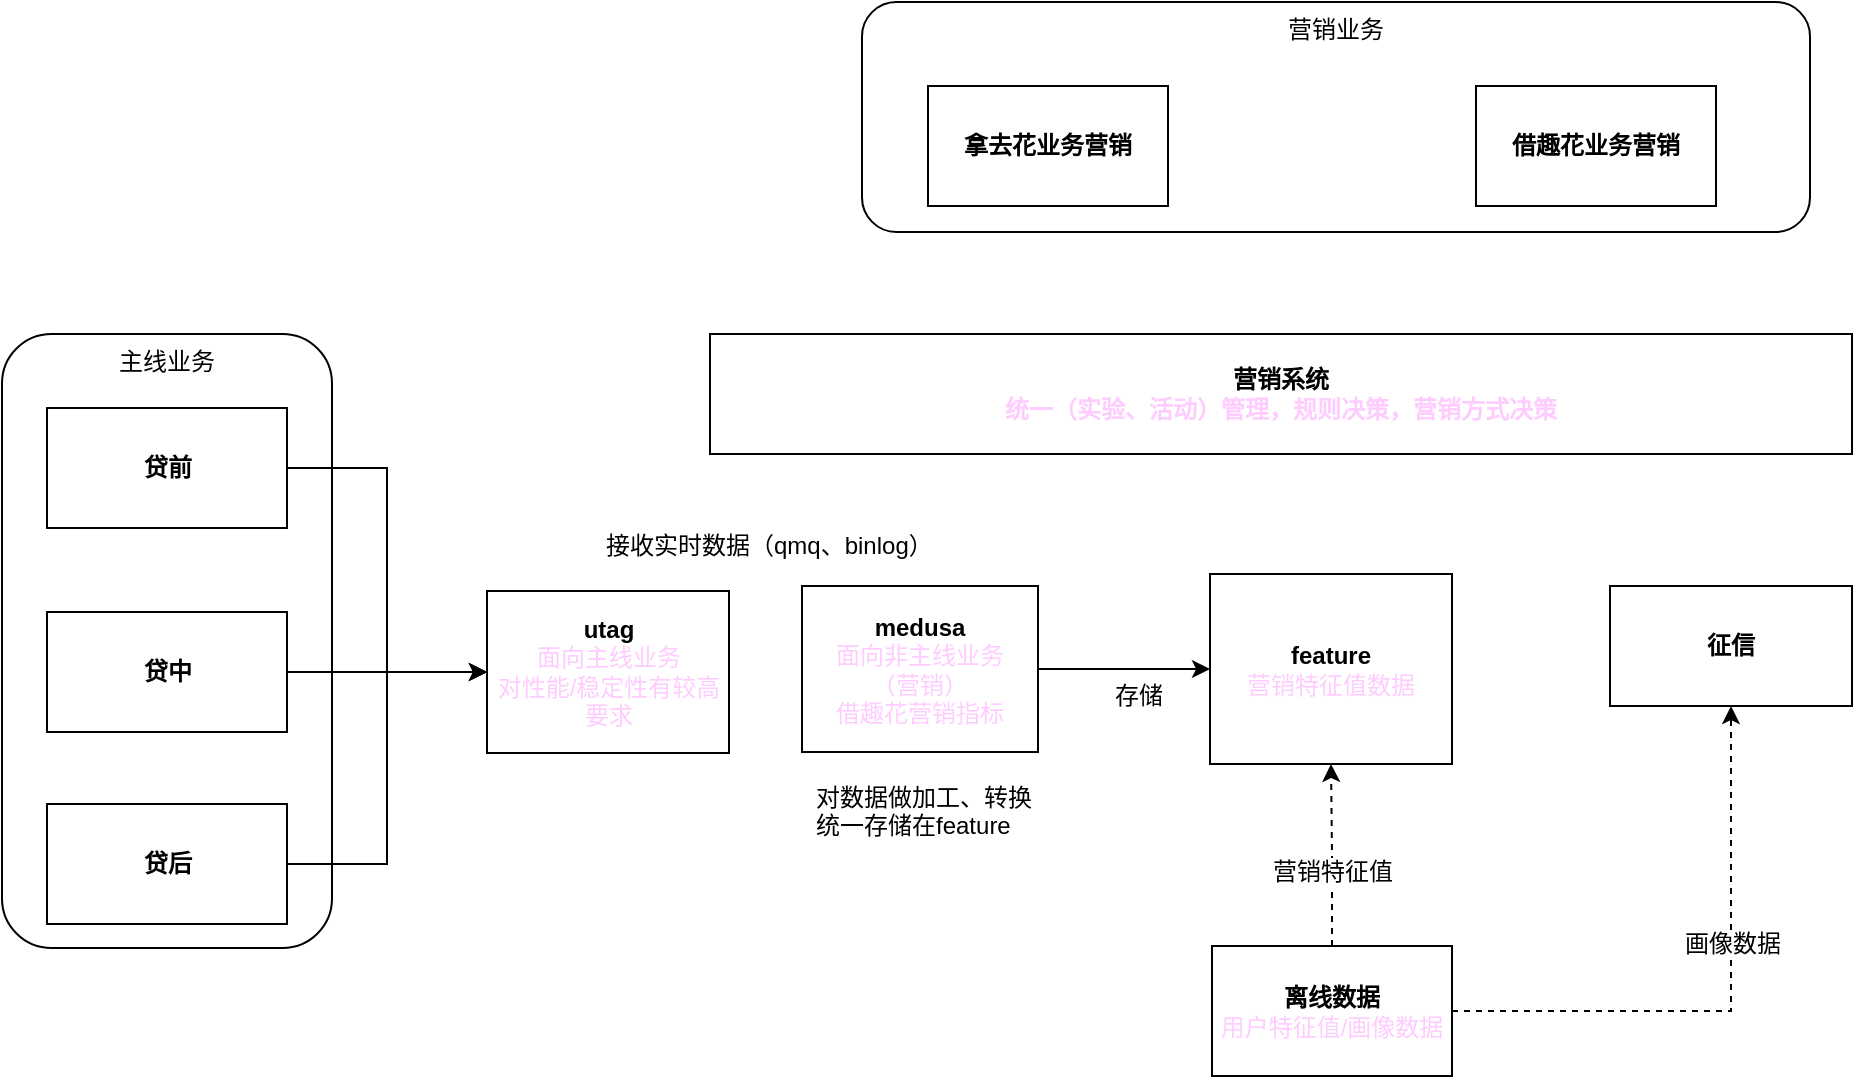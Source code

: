 <mxfile version="12.9.6" type="github"><diagram id="KRZDXByu6doUPED600xI" name="第 1 页"><mxGraphModel dx="1822" dy="713" grid="0" gridSize="10" guides="1" tooltips="1" connect="1" arrows="1" fold="1" page="0" pageScale="1" pageWidth="827" pageHeight="1169" math="0" shadow="0"><root><mxCell id="0"/><mxCell id="1" parent="0"/><mxCell id="ED9poW3Hxn3ZgU86maUU-40" value="营销业务" style="rounded=1;whiteSpace=wrap;html=1;verticalAlign=top;" vertex="1" parent="1"><mxGeometry x="117" y="70" width="474" height="115" as="geometry"/></mxCell><mxCell id="ED9poW3Hxn3ZgU86maUU-39" value="主线业务" style="rounded=1;whiteSpace=wrap;html=1;verticalAlign=top;" vertex="1" parent="1"><mxGeometry x="-313" y="236" width="165" height="307" as="geometry"/></mxCell><mxCell id="ED9poW3Hxn3ZgU86maUU-28" style="edgeStyle=orthogonalEdgeStyle;rounded=0;orthogonalLoop=1;jettySize=auto;html=1;exitX=1;exitY=0.5;exitDx=0;exitDy=0;" edge="1" parent="1" source="ED9poW3Hxn3ZgU86maUU-1" target="ED9poW3Hxn3ZgU86maUU-2"><mxGeometry relative="1" as="geometry"/></mxCell><mxCell id="ED9poW3Hxn3ZgU86maUU-1" value="&lt;b&gt;medusa&lt;/b&gt;&lt;br&gt;&lt;font color=&quot;#ffccff&quot;&gt;面向非主线业务&lt;br&gt;（营销）&lt;br&gt;&lt;/font&gt;&lt;span style=&quot;color: rgb(255 , 204 , 255)&quot;&gt;借趣花营销指标&lt;/span&gt;&lt;b&gt;&lt;br&gt;&lt;/b&gt;" style="rounded=0;whiteSpace=wrap;html=1;" vertex="1" parent="1"><mxGeometry x="87" y="362" width="118" height="83" as="geometry"/></mxCell><mxCell id="ED9poW3Hxn3ZgU86maUU-2" value="&lt;b&gt;feature&lt;/b&gt;&lt;br&gt;&lt;font color=&quot;#ffccff&quot;&gt;营销特征值数据&lt;br&gt;&lt;/font&gt;" style="rounded=0;whiteSpace=wrap;html=1;" vertex="1" parent="1"><mxGeometry x="291" y="356" width="121" height="95" as="geometry"/></mxCell><mxCell id="ED9poW3Hxn3ZgU86maUU-4" style="edgeStyle=orthogonalEdgeStyle;rounded=0;orthogonalLoop=1;jettySize=auto;html=1;exitX=0.5;exitY=0;exitDx=0;exitDy=0;dashed=1;" edge="1" parent="1" source="ED9poW3Hxn3ZgU86maUU-3" target="ED9poW3Hxn3ZgU86maUU-2"><mxGeometry relative="1" as="geometry"/></mxCell><mxCell id="ED9poW3Hxn3ZgU86maUU-35" value="营销特征值" style="text;html=1;align=center;verticalAlign=middle;resizable=0;points=[];labelBackgroundColor=#ffffff;" vertex="1" connectable="0" parent="ED9poW3Hxn3ZgU86maUU-4"><mxGeometry x="0.006" y="9" relative="1" as="geometry"><mxPoint x="9" y="8" as="offset"/></mxGeometry></mxCell><mxCell id="ED9poW3Hxn3ZgU86maUU-33" style="edgeStyle=orthogonalEdgeStyle;rounded=0;orthogonalLoop=1;jettySize=auto;html=1;exitX=1;exitY=0.5;exitDx=0;exitDy=0;entryX=0.5;entryY=1;entryDx=0;entryDy=0;dashed=1;" edge="1" parent="1" source="ED9poW3Hxn3ZgU86maUU-3" target="ED9poW3Hxn3ZgU86maUU-30"><mxGeometry relative="1" as="geometry"/></mxCell><mxCell id="ED9poW3Hxn3ZgU86maUU-34" value="画像数据" style="text;html=1;align=center;verticalAlign=middle;resizable=0;points=[];labelBackgroundColor=#ffffff;" vertex="1" connectable="0" parent="ED9poW3Hxn3ZgU86maUU-33"><mxGeometry x="0.006" y="26" relative="1" as="geometry"><mxPoint x="26" y="-26" as="offset"/></mxGeometry></mxCell><mxCell id="ED9poW3Hxn3ZgU86maUU-3" value="&lt;b&gt;离线数据&lt;/b&gt;&lt;br&gt;&lt;font color=&quot;#ffccff&quot;&gt;用户特征值/画像数据&lt;/font&gt;" style="rounded=0;whiteSpace=wrap;html=1;" vertex="1" parent="1"><mxGeometry x="292" y="542" width="120" height="65" as="geometry"/></mxCell><mxCell id="ED9poW3Hxn3ZgU86maUU-7" value="&lt;b&gt;拿去花业务营销&lt;/b&gt;&lt;br&gt;" style="rounded=0;whiteSpace=wrap;html=1;" vertex="1" parent="1"><mxGeometry x="150" y="112" width="120" height="60" as="geometry"/></mxCell><mxCell id="ED9poW3Hxn3ZgU86maUU-8" value="&lt;b&gt;借趣花业务营销&lt;/b&gt;" style="rounded=0;whiteSpace=wrap;html=1;" vertex="1" parent="1"><mxGeometry x="424" y="112" width="120" height="60" as="geometry"/></mxCell><mxCell id="ED9poW3Hxn3ZgU86maUU-9" value="&lt;b&gt;营销系统&lt;br&gt;&lt;font color=&quot;#ffccff&quot;&gt;统一（实验、&lt;/font&gt;&lt;/b&gt;&lt;b&gt;&lt;font color=&quot;#ffccff&quot;&gt;活动&lt;/font&gt;&lt;/b&gt;&lt;b&gt;&lt;font color=&quot;#ffccff&quot;&gt;）管理，规则决策，营销方式决策&lt;/font&gt;&lt;br&gt;&lt;/b&gt;" style="rounded=0;whiteSpace=wrap;html=1;" vertex="1" parent="1"><mxGeometry x="41" y="236" width="571" height="60" as="geometry"/></mxCell><mxCell id="ED9poW3Hxn3ZgU86maUU-36" style="edgeStyle=orthogonalEdgeStyle;rounded=0;orthogonalLoop=1;jettySize=auto;html=1;exitX=1;exitY=0.5;exitDx=0;exitDy=0;entryX=0;entryY=0.5;entryDx=0;entryDy=0;" edge="1" parent="1" source="ED9poW3Hxn3ZgU86maUU-18" target="ED9poW3Hxn3ZgU86maUU-31"><mxGeometry relative="1" as="geometry"/></mxCell><mxCell id="ED9poW3Hxn3ZgU86maUU-18" value="&lt;b&gt;贷前&lt;/b&gt;" style="rounded=0;whiteSpace=wrap;html=1;" vertex="1" parent="1"><mxGeometry x="-290.5" y="273" width="120" height="60" as="geometry"/></mxCell><mxCell id="ED9poW3Hxn3ZgU86maUU-37" style="edgeStyle=orthogonalEdgeStyle;rounded=0;orthogonalLoop=1;jettySize=auto;html=1;exitX=1;exitY=0.5;exitDx=0;exitDy=0;entryX=0;entryY=0.5;entryDx=0;entryDy=0;" edge="1" parent="1" source="ED9poW3Hxn3ZgU86maUU-19" target="ED9poW3Hxn3ZgU86maUU-31"><mxGeometry relative="1" as="geometry"><mxPoint x="-79.333" y="410.167" as="targetPoint"/></mxGeometry></mxCell><mxCell id="ED9poW3Hxn3ZgU86maUU-19" value="&lt;b&gt;贷中&lt;/b&gt;" style="rounded=0;whiteSpace=wrap;html=1;" vertex="1" parent="1"><mxGeometry x="-290.5" y="375" width="120" height="60" as="geometry"/></mxCell><mxCell id="ED9poW3Hxn3ZgU86maUU-38" style="edgeStyle=orthogonalEdgeStyle;rounded=0;orthogonalLoop=1;jettySize=auto;html=1;exitX=1;exitY=0.5;exitDx=0;exitDy=0;entryX=0;entryY=0.5;entryDx=0;entryDy=0;" edge="1" parent="1" source="ED9poW3Hxn3ZgU86maUU-20" target="ED9poW3Hxn3ZgU86maUU-31"><mxGeometry relative="1" as="geometry"><mxPoint x="-76" y="408.5" as="targetPoint"/></mxGeometry></mxCell><mxCell id="ED9poW3Hxn3ZgU86maUU-20" value="&lt;b&gt;贷后&lt;/b&gt;" style="rounded=0;whiteSpace=wrap;html=1;" vertex="1" parent="1"><mxGeometry x="-290.5" y="471" width="120" height="60" as="geometry"/></mxCell><mxCell id="ED9poW3Hxn3ZgU86maUU-27" value="接收实时数据（qmq、binlog）&lt;br&gt;" style="text;html=1;" vertex="1" parent="1"><mxGeometry x="-13" y="328" width="168.5" height="30" as="geometry"/></mxCell><mxCell id="ED9poW3Hxn3ZgU86maUU-29" value="存储" style="text;html=1;align=center;verticalAlign=middle;resizable=0;points=[];autosize=1;" vertex="1" parent="1"><mxGeometry x="238" y="408" width="34" height="18" as="geometry"/></mxCell><mxCell id="ED9poW3Hxn3ZgU86maUU-30" value="&lt;b&gt;征信&lt;/b&gt;" style="rounded=0;whiteSpace=wrap;html=1;" vertex="1" parent="1"><mxGeometry x="491" y="362" width="121" height="60" as="geometry"/></mxCell><mxCell id="ED9poW3Hxn3ZgU86maUU-31" value="&lt;b&gt;utag&lt;/b&gt;&lt;br&gt;&lt;font color=&quot;#ffccff&quot;&gt;面向主线业务&lt;br&gt;对性能/稳定性有较高要求&lt;/font&gt;" style="rounded=0;whiteSpace=wrap;html=1;" vertex="1" parent="1"><mxGeometry x="-70.5" y="364.5" width="121" height="81" as="geometry"/></mxCell><mxCell id="ED9poW3Hxn3ZgU86maUU-43" value="对数据做加工、转换&lt;br&gt;统一存储在feature" style="text;html=1;" vertex="1" parent="1"><mxGeometry x="92.005" y="454.002" width="249" height="28" as="geometry"/></mxCell></root></mxGraphModel></diagram></mxfile>